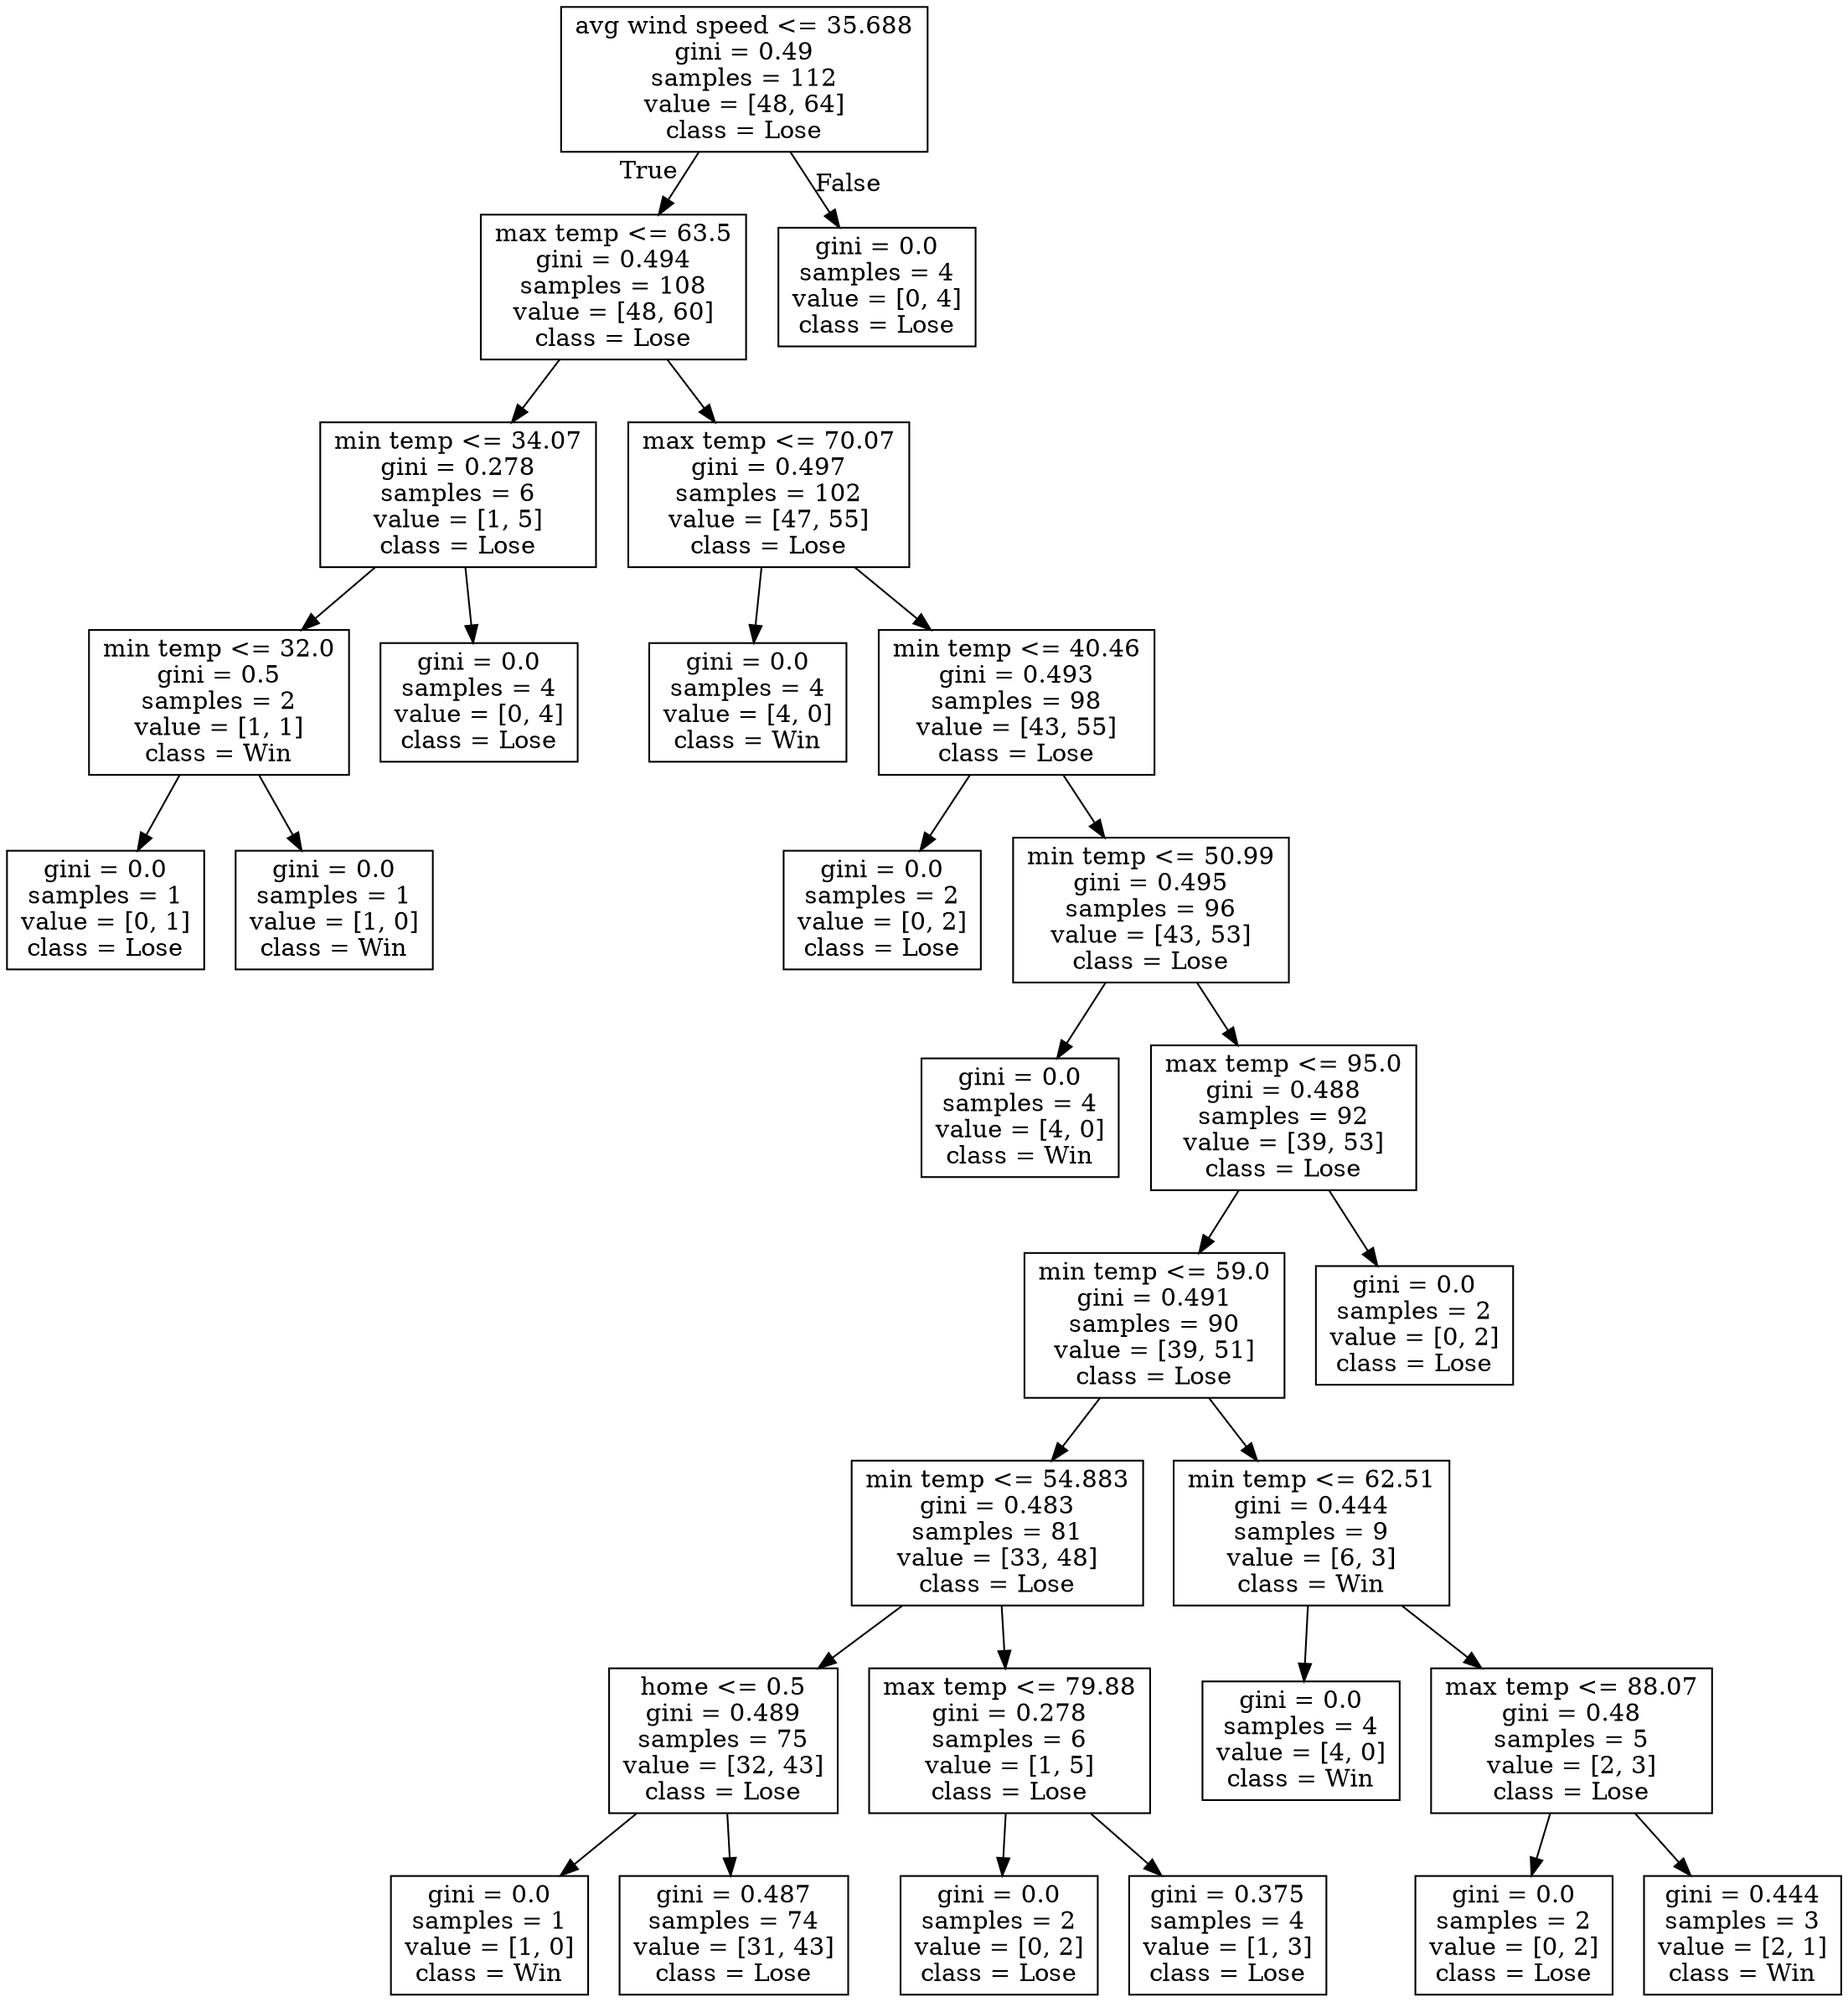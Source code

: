 digraph Tree {
node [shape=box] ;
0 [label="avg wind speed <= 35.688\ngini = 0.49\nsamples = 112\nvalue = [48, 64]\nclass = Lose"] ;
1 [label="max temp <= 63.5\ngini = 0.494\nsamples = 108\nvalue = [48, 60]\nclass = Lose"] ;
0 -> 1 [labeldistance=2.5, labelangle=45, headlabel="True"] ;
2 [label="min temp <= 34.07\ngini = 0.278\nsamples = 6\nvalue = [1, 5]\nclass = Lose"] ;
1 -> 2 ;
3 [label="min temp <= 32.0\ngini = 0.5\nsamples = 2\nvalue = [1, 1]\nclass = Win"] ;
2 -> 3 ;
4 [label="gini = 0.0\nsamples = 1\nvalue = [0, 1]\nclass = Lose"] ;
3 -> 4 ;
5 [label="gini = 0.0\nsamples = 1\nvalue = [1, 0]\nclass = Win"] ;
3 -> 5 ;
6 [label="gini = 0.0\nsamples = 4\nvalue = [0, 4]\nclass = Lose"] ;
2 -> 6 ;
7 [label="max temp <= 70.07\ngini = 0.497\nsamples = 102\nvalue = [47, 55]\nclass = Lose"] ;
1 -> 7 ;
8 [label="gini = 0.0\nsamples = 4\nvalue = [4, 0]\nclass = Win"] ;
7 -> 8 ;
9 [label="min temp <= 40.46\ngini = 0.493\nsamples = 98\nvalue = [43, 55]\nclass = Lose"] ;
7 -> 9 ;
10 [label="gini = 0.0\nsamples = 2\nvalue = [0, 2]\nclass = Lose"] ;
9 -> 10 ;
11 [label="min temp <= 50.99\ngini = 0.495\nsamples = 96\nvalue = [43, 53]\nclass = Lose"] ;
9 -> 11 ;
12 [label="gini = 0.0\nsamples = 4\nvalue = [4, 0]\nclass = Win"] ;
11 -> 12 ;
13 [label="max temp <= 95.0\ngini = 0.488\nsamples = 92\nvalue = [39, 53]\nclass = Lose"] ;
11 -> 13 ;
14 [label="min temp <= 59.0\ngini = 0.491\nsamples = 90\nvalue = [39, 51]\nclass = Lose"] ;
13 -> 14 ;
15 [label="min temp <= 54.883\ngini = 0.483\nsamples = 81\nvalue = [33, 48]\nclass = Lose"] ;
14 -> 15 ;
16 [label="home <= 0.5\ngini = 0.489\nsamples = 75\nvalue = [32, 43]\nclass = Lose"] ;
15 -> 16 ;
17 [label="gini = 0.0\nsamples = 1\nvalue = [1, 0]\nclass = Win"] ;
16 -> 17 ;
18 [label="gini = 0.487\nsamples = 74\nvalue = [31, 43]\nclass = Lose"] ;
16 -> 18 ;
19 [label="max temp <= 79.88\ngini = 0.278\nsamples = 6\nvalue = [1, 5]\nclass = Lose"] ;
15 -> 19 ;
20 [label="gini = 0.0\nsamples = 2\nvalue = [0, 2]\nclass = Lose"] ;
19 -> 20 ;
21 [label="gini = 0.375\nsamples = 4\nvalue = [1, 3]\nclass = Lose"] ;
19 -> 21 ;
22 [label="min temp <= 62.51\ngini = 0.444\nsamples = 9\nvalue = [6, 3]\nclass = Win"] ;
14 -> 22 ;
23 [label="gini = 0.0\nsamples = 4\nvalue = [4, 0]\nclass = Win"] ;
22 -> 23 ;
24 [label="max temp <= 88.07\ngini = 0.48\nsamples = 5\nvalue = [2, 3]\nclass = Lose"] ;
22 -> 24 ;
25 [label="gini = 0.0\nsamples = 2\nvalue = [0, 2]\nclass = Lose"] ;
24 -> 25 ;
26 [label="gini = 0.444\nsamples = 3\nvalue = [2, 1]\nclass = Win"] ;
24 -> 26 ;
27 [label="gini = 0.0\nsamples = 2\nvalue = [0, 2]\nclass = Lose"] ;
13 -> 27 ;
28 [label="gini = 0.0\nsamples = 4\nvalue = [0, 4]\nclass = Lose"] ;
0 -> 28 [labeldistance=2.5, labelangle=-45, headlabel="False"] ;
}
